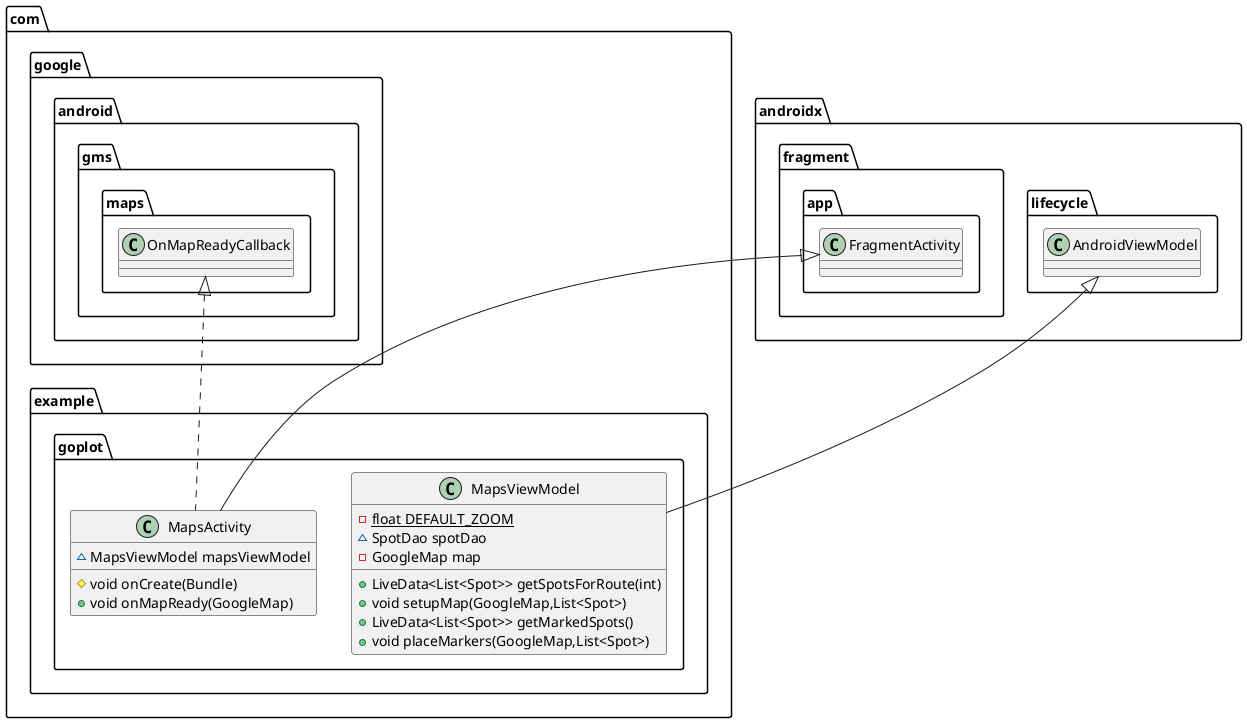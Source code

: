 @startuml
class com.example.goplot.MapsViewModel {
- {static} float DEFAULT_ZOOM
~ SpotDao spotDao
- GoogleMap map
+ LiveData<List<Spot>> getSpotsForRoute(int)
+ void setupMap(GoogleMap,List<Spot>)
+ LiveData<List<Spot>> getMarkedSpots()
+ void placeMarkers(GoogleMap,List<Spot>)
}
class com.example.goplot.MapsActivity {
~ MapsViewModel mapsViewModel
# void onCreate(Bundle)
+ void onMapReady(GoogleMap)
}


androidx.lifecycle.AndroidViewModel <|-- com.example.goplot.MapsViewModel
com.google.android.gms.maps.OnMapReadyCallback <|.. com.example.goplot.MapsActivity
androidx.fragment.app.FragmentActivity <|-- com.example.goplot.MapsActivity
@enduml